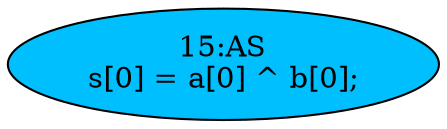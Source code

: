 strict digraph "" {
	node [label="\N"];
	"15:AS"	[ast="<pyverilog.vparser.ast.Assign object at 0x7fe1004a1210>",
		def_var="['s']",
		fillcolor=deepskyblue,
		label="15:AS
s[0] = a[0] ^ b[0];",
		statements="[]",
		style=filled,
		typ=Assign,
		use_var="['a', 'b']"];
}

